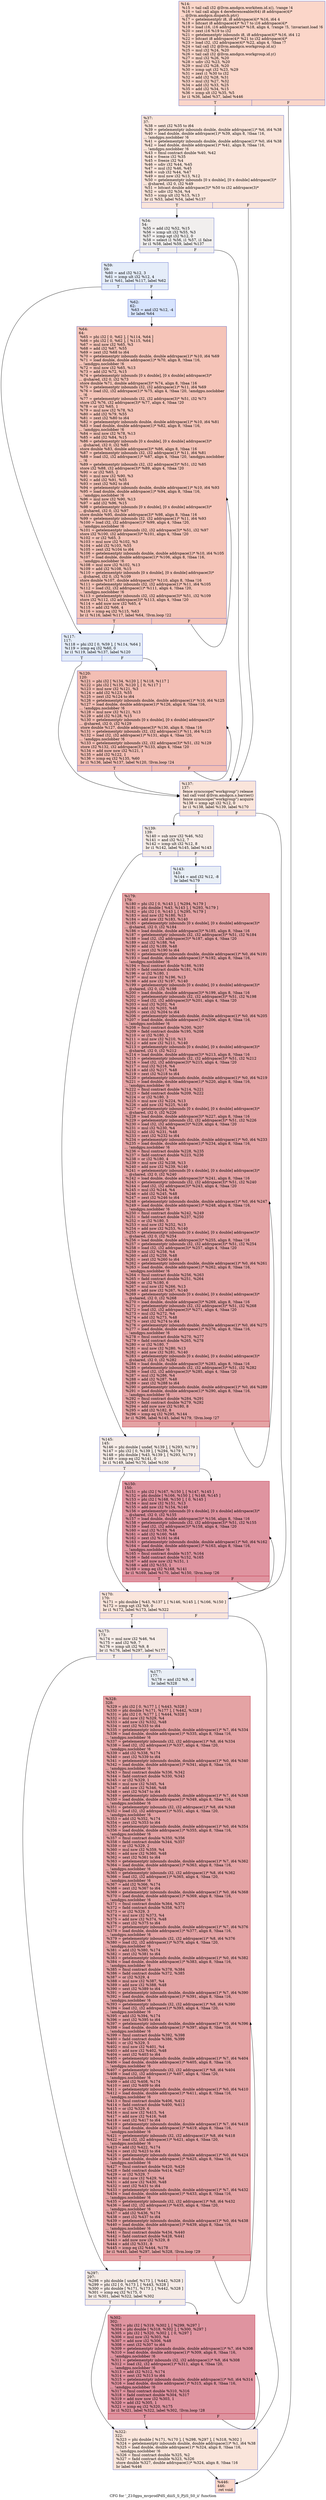 digraph "CFG for '_Z10gpu_mvprodPdS_diiiS_S_PjiS_S0_ii' function" {
	label="CFG for '_Z10gpu_mvprodPdS_diiiS_S_PjiS_S0_ii' function";

	Node0x6256550 [shape=record,color="#3d50c3ff", style=filled, fillcolor="#f6a38570",label="{%14:\l  %15 = tail call i32 @llvm.amdgcn.workitem.id.x(), !range !4\l  %16 = tail call align 4 dereferenceable(64) i8 addrspace(4)*\l... @llvm.amdgcn.dispatch.ptr()\l  %17 = getelementptr i8, i8 addrspace(4)* %16, i64 4\l  %18 = bitcast i8 addrspace(4)* %17 to i16 addrspace(4)*\l  %19 = load i16, i16 addrspace(4)* %18, align 4, !range !5, !invariant.load !6\l  %20 = zext i16 %19 to i32\l  %21 = getelementptr inbounds i8, i8 addrspace(4)* %16, i64 12\l  %22 = bitcast i8 addrspace(4)* %21 to i32 addrspace(4)*\l  %23 = load i32, i32 addrspace(4)* %22, align 4, !tbaa !7\l  %24 = tail call i32 @llvm.amdgcn.workgroup.id.x()\l  %25 = mul i32 %24, %20\l  %26 = tail call i32 @llvm.amdgcn.workgroup.id.y()\l  %27 = mul i32 %26, %20\l  %28 = udiv i32 %23, %20\l  %29 = mul i32 %28, %20\l  %30 = icmp ugt i32 %23, %29\l  %31 = zext i1 %30 to i32\l  %32 = add i32 %28, %31\l  %33 = mul i32 %27, %32\l  %34 = add i32 %33, %25\l  %35 = add i32 %34, %15\l  %36 = icmp slt i32 %35, %5\l  br i1 %36, label %37, label %446\l|{<s0>T|<s1>F}}"];
	Node0x6256550:s0 -> Node0x6257d00;
	Node0x6256550:s1 -> Node0x62596c0;
	Node0x6257d00 [shape=record,color="#3d50c3ff", style=filled, fillcolor="#f4c5ad70",label="{%37:\l37:                                               \l  %38 = sext i32 %35 to i64\l  %39 = getelementptr inbounds double, double addrspace(1)* %6, i64 %38\l  %40 = load double, double addrspace(1)* %39, align 8, !tbaa !16,\l... !amdgpu.noclobber !6\l  %41 = getelementptr inbounds double, double addrspace(1)* %0, i64 %38\l  %42 = load double, double addrspace(1)* %41, align 8, !tbaa !16,\l... !amdgpu.noclobber !6\l  %43 = fmul contract double %40, %42\l  %44 = freeze i32 %35\l  %45 = freeze i32 %4\l  %46 = sdiv i32 %44, %45\l  %47 = mul i32 %46, %45\l  %48 = sub i32 %44, %47\l  %49 = mul nsw i32 %13, %12\l  %50 = getelementptr inbounds [0 x double], [0 x double] addrspace(3)*\l... @shared, i32 0, i32 %49\l  %51 = bitcast double addrspace(3)* %50 to i32 addrspace(3)*\l  %52 = udiv i32 %34, %4\l  %53 = icmp ult i32 %15, %13\l  br i1 %53, label %54, label %137\l|{<s0>T|<s1>F}}"];
	Node0x6257d00:s0 -> Node0x625aea0;
	Node0x6257d00:s1 -> Node0x625af30;
	Node0x625aea0 [shape=record,color="#3d50c3ff", style=filled, fillcolor="#e0dbd870",label="{%54:\l54:                                               \l  %55 = add i32 %52, %15\l  %56 = icmp ult i32 %55, %3\l  %57 = icmp sgt i32 %12, 0\l  %58 = select i1 %56, i1 %57, i1 false\l  br i1 %58, label %59, label %137\l|{<s0>T|<s1>F}}"];
	Node0x625aea0:s0 -> Node0x625b300;
	Node0x625aea0:s1 -> Node0x625af30;
	Node0x625b300 [shape=record,color="#3d50c3ff", style=filled, fillcolor="#c5d6f270",label="{%59:\l59:                                               \l  %60 = and i32 %12, 3\l  %61 = icmp ult i32 %12, 4\l  br i1 %61, label %117, label %62\l|{<s0>T|<s1>F}}"];
	Node0x625b300:s0 -> Node0x625b580;
	Node0x625b300:s1 -> Node0x625b5d0;
	Node0x625b5d0 [shape=record,color="#3d50c3ff", style=filled, fillcolor="#a5c3fe70",label="{%62:\l62:                                               \l  %63 = and i32 %12, -4\l  br label %64\l}"];
	Node0x625b5d0 -> Node0x625b7d0;
	Node0x625b7d0 [shape=record,color="#3d50c3ff", style=filled, fillcolor="#e97a5f70",label="{%64:\l64:                                               \l  %65 = phi i32 [ 0, %62 ], [ %114, %64 ]\l  %66 = phi i32 [ 0, %62 ], [ %115, %64 ]\l  %67 = mul nsw i32 %65, %3\l  %68 = add i32 %67, %55\l  %69 = zext i32 %68 to i64\l  %70 = getelementptr inbounds double, double addrspace(1)* %10, i64 %69\l  %71 = load double, double addrspace(1)* %70, align 8, !tbaa !16,\l... !amdgpu.noclobber !6\l  %72 = mul nsw i32 %65, %13\l  %73 = add i32 %72, %15\l  %74 = getelementptr inbounds [0 x double], [0 x double] addrspace(3)*\l... @shared, i32 0, i32 %73\l  store double %71, double addrspace(3)* %74, align 8, !tbaa !16\l  %75 = getelementptr inbounds i32, i32 addrspace(1)* %11, i64 %69\l  %76 = load i32, i32 addrspace(1)* %75, align 4, !tbaa !20, !amdgpu.noclobber\l... !6\l  %77 = getelementptr inbounds i32, i32 addrspace(3)* %51, i32 %73\l  store i32 %76, i32 addrspace(3)* %77, align 4, !tbaa !20\l  %78 = or i32 %65, 1\l  %79 = mul nsw i32 %78, %3\l  %80 = add i32 %79, %55\l  %81 = zext i32 %80 to i64\l  %82 = getelementptr inbounds double, double addrspace(1)* %10, i64 %81\l  %83 = load double, double addrspace(1)* %82, align 8, !tbaa !16,\l... !amdgpu.noclobber !6\l  %84 = mul nsw i32 %78, %13\l  %85 = add i32 %84, %15\l  %86 = getelementptr inbounds [0 x double], [0 x double] addrspace(3)*\l... @shared, i32 0, i32 %85\l  store double %83, double addrspace(3)* %86, align 8, !tbaa !16\l  %87 = getelementptr inbounds i32, i32 addrspace(1)* %11, i64 %81\l  %88 = load i32, i32 addrspace(1)* %87, align 4, !tbaa !20, !amdgpu.noclobber\l... !6\l  %89 = getelementptr inbounds i32, i32 addrspace(3)* %51, i32 %85\l  store i32 %88, i32 addrspace(3)* %89, align 4, !tbaa !20\l  %90 = or i32 %65, 2\l  %91 = mul nsw i32 %90, %3\l  %92 = add i32 %91, %55\l  %93 = zext i32 %92 to i64\l  %94 = getelementptr inbounds double, double addrspace(1)* %10, i64 %93\l  %95 = load double, double addrspace(1)* %94, align 8, !tbaa !16,\l... !amdgpu.noclobber !6\l  %96 = mul nsw i32 %90, %13\l  %97 = add i32 %96, %15\l  %98 = getelementptr inbounds [0 x double], [0 x double] addrspace(3)*\l... @shared, i32 0, i32 %97\l  store double %95, double addrspace(3)* %98, align 8, !tbaa !16\l  %99 = getelementptr inbounds i32, i32 addrspace(1)* %11, i64 %93\l  %100 = load i32, i32 addrspace(1)* %99, align 4, !tbaa !20,\l... !amdgpu.noclobber !6\l  %101 = getelementptr inbounds i32, i32 addrspace(3)* %51, i32 %97\l  store i32 %100, i32 addrspace(3)* %101, align 4, !tbaa !20\l  %102 = or i32 %65, 3\l  %103 = mul nsw i32 %102, %3\l  %104 = add i32 %103, %55\l  %105 = zext i32 %104 to i64\l  %106 = getelementptr inbounds double, double addrspace(1)* %10, i64 %105\l  %107 = load double, double addrspace(1)* %106, align 8, !tbaa !16,\l... !amdgpu.noclobber !6\l  %108 = mul nsw i32 %102, %13\l  %109 = add i32 %108, %15\l  %110 = getelementptr inbounds [0 x double], [0 x double] addrspace(3)*\l... @shared, i32 0, i32 %109\l  store double %107, double addrspace(3)* %110, align 8, !tbaa !16\l  %111 = getelementptr inbounds i32, i32 addrspace(1)* %11, i64 %105\l  %112 = load i32, i32 addrspace(1)* %111, align 4, !tbaa !20,\l... !amdgpu.noclobber !6\l  %113 = getelementptr inbounds i32, i32 addrspace(3)* %51, i32 %109\l  store i32 %112, i32 addrspace(3)* %113, align 4, !tbaa !20\l  %114 = add nuw nsw i32 %65, 4\l  %115 = add i32 %66, 4\l  %116 = icmp eq i32 %115, %63\l  br i1 %116, label %117, label %64, !llvm.loop !22\l|{<s0>T|<s1>F}}"];
	Node0x625b7d0:s0 -> Node0x625b580;
	Node0x625b7d0:s1 -> Node0x625b7d0;
	Node0x625b580 [shape=record,color="#3d50c3ff", style=filled, fillcolor="#c5d6f270",label="{%117:\l117:                                              \l  %118 = phi i32 [ 0, %59 ], [ %114, %64 ]\l  %119 = icmp eq i32 %60, 0\l  br i1 %119, label %137, label %120\l|{<s0>T|<s1>F}}"];
	Node0x625b580:s0 -> Node0x625af30;
	Node0x625b580:s1 -> Node0x625e990;
	Node0x625e990 [shape=record,color="#3d50c3ff", style=filled, fillcolor="#e36c5570",label="{%120:\l120:                                              \l  %121 = phi i32 [ %134, %120 ], [ %118, %117 ]\l  %122 = phi i32 [ %135, %120 ], [ 0, %117 ]\l  %123 = mul nsw i32 %121, %3\l  %124 = add i32 %123, %55\l  %125 = zext i32 %124 to i64\l  %126 = getelementptr inbounds double, double addrspace(1)* %10, i64 %125\l  %127 = load double, double addrspace(1)* %126, align 8, !tbaa !16,\l... !amdgpu.noclobber !6\l  %128 = mul nsw i32 %121, %13\l  %129 = add i32 %128, %15\l  %130 = getelementptr inbounds [0 x double], [0 x double] addrspace(3)*\l... @shared, i32 0, i32 %129\l  store double %127, double addrspace(3)* %130, align 8, !tbaa !16\l  %131 = getelementptr inbounds i32, i32 addrspace(1)* %11, i64 %125\l  %132 = load i32, i32 addrspace(1)* %131, align 4, !tbaa !20,\l... !amdgpu.noclobber !6\l  %133 = getelementptr inbounds i32, i32 addrspace(3)* %51, i32 %129\l  store i32 %132, i32 addrspace(3)* %133, align 4, !tbaa !20\l  %134 = add nuw nsw i32 %121, 1\l  %135 = add i32 %122, 1\l  %136 = icmp eq i32 %135, %60\l  br i1 %136, label %137, label %120, !llvm.loop !24\l|{<s0>T|<s1>F}}"];
	Node0x625e990:s0 -> Node0x625af30;
	Node0x625e990:s1 -> Node0x625e990;
	Node0x625af30 [shape=record,color="#3d50c3ff", style=filled, fillcolor="#f4c5ad70",label="{%137:\l137:                                              \l  fence syncscope(\"workgroup\") release\l  tail call void @llvm.amdgcn.s.barrier()\l  fence syncscope(\"workgroup\") acquire\l  %138 = icmp sgt i32 %12, 0\l  br i1 %138, label %139, label %170\l|{<s0>T|<s1>F}}"];
	Node0x625af30:s0 -> Node0x625fe60;
	Node0x625af30:s1 -> Node0x625feb0;
	Node0x625fe60 [shape=record,color="#3d50c3ff", style=filled, fillcolor="#ead5c970",label="{%139:\l139:                                              \l  %140 = sub nsw i32 %46, %52\l  %141 = and i32 %12, 7\l  %142 = icmp ult i32 %12, 8\l  br i1 %142, label %145, label %143\l|{<s0>T|<s1>F}}"];
	Node0x625fe60:s0 -> Node0x62601d0;
	Node0x625fe60:s1 -> Node0x6260220;
	Node0x6260220 [shape=record,color="#3d50c3ff", style=filled, fillcolor="#cedaeb70",label="{%143:\l143:                                              \l  %144 = and i32 %12, -8\l  br label %179\l}"];
	Node0x6260220 -> Node0x6260420;
	Node0x62601d0 [shape=record,color="#3d50c3ff", style=filled, fillcolor="#ead5c970",label="{%145:\l145:                                              \l  %146 = phi double [ undef, %139 ], [ %293, %179 ]\l  %147 = phi i32 [ 0, %139 ], [ %294, %179 ]\l  %148 = phi double [ %43, %139 ], [ %293, %179 ]\l  %149 = icmp eq i32 %141, 0\l  br i1 %149, label %170, label %150\l|{<s0>T|<s1>F}}"];
	Node0x62601d0:s0 -> Node0x625feb0;
	Node0x62601d0:s1 -> Node0x6260c40;
	Node0x6260c40 [shape=record,color="#b70d28ff", style=filled, fillcolor="#b70d2870",label="{%150:\l150:                                              \l  %151 = phi i32 [ %167, %150 ], [ %147, %145 ]\l  %152 = phi double [ %166, %150 ], [ %148, %145 ]\l  %153 = phi i32 [ %168, %150 ], [ 0, %145 ]\l  %154 = mul nsw i32 %151, %13\l  %155 = add nsw i32 %154, %140\l  %156 = getelementptr inbounds [0 x double], [0 x double] addrspace(3)*\l... @shared, i32 0, i32 %155\l  %157 = load double, double addrspace(3)* %156, align 8, !tbaa !16\l  %158 = getelementptr inbounds i32, i32 addrspace(3)* %51, i32 %155\l  %159 = load i32, i32 addrspace(3)* %158, align 4, !tbaa !20\l  %160 = mul i32 %159, %4\l  %161 = add i32 %160, %48\l  %162 = zext i32 %161 to i64\l  %163 = getelementptr inbounds double, double addrspace(1)* %0, i64 %162\l  %164 = load double, double addrspace(1)* %163, align 8, !tbaa !16,\l... !amdgpu.noclobber !6\l  %165 = fmul contract double %157, %164\l  %166 = fadd contract double %152, %165\l  %167 = add nuw nsw i32 %151, 1\l  %168 = add i32 %153, 1\l  %169 = icmp eq i32 %168, %141\l  br i1 %169, label %170, label %150, !llvm.loop !26\l|{<s0>T|<s1>F}}"];
	Node0x6260c40:s0 -> Node0x625feb0;
	Node0x6260c40:s1 -> Node0x6260c40;
	Node0x625feb0 [shape=record,color="#3d50c3ff", style=filled, fillcolor="#f4c5ad70",label="{%170:\l170:                                              \l  %171 = phi double [ %43, %137 ], [ %146, %145 ], [ %166, %150 ]\l  %172 = icmp sgt i32 %9, 0\l  br i1 %172, label %173, label %322\l|{<s0>T|<s1>F}}"];
	Node0x625feb0:s0 -> Node0x6261cb0;
	Node0x625feb0:s1 -> Node0x6261d00;
	Node0x6261cb0 [shape=record,color="#3d50c3ff", style=filled, fillcolor="#ead5c970",label="{%173:\l173:                                              \l  %174 = mul nsw i32 %46, %4\l  %175 = and i32 %9, 7\l  %176 = icmp ult i32 %9, 8\l  br i1 %176, label %297, label %177\l|{<s0>T|<s1>F}}"];
	Node0x6261cb0:s0 -> Node0x6261ff0;
	Node0x6261cb0:s1 -> Node0x6262040;
	Node0x6262040 [shape=record,color="#3d50c3ff", style=filled, fillcolor="#cedaeb70",label="{%177:\l177:                                              \l  %178 = and i32 %9, -8\l  br label %328\l}"];
	Node0x6262040 -> Node0x6262210;
	Node0x6260420 [shape=record,color="#b70d28ff", style=filled, fillcolor="#c32e3170",label="{%179:\l179:                                              \l  %180 = phi i32 [ 0, %143 ], [ %294, %179 ]\l  %181 = phi double [ %43, %143 ], [ %293, %179 ]\l  %182 = phi i32 [ 0, %143 ], [ %295, %179 ]\l  %183 = mul nsw i32 %180, %13\l  %184 = add nsw i32 %183, %140\l  %185 = getelementptr inbounds [0 x double], [0 x double] addrspace(3)*\l... @shared, i32 0, i32 %184\l  %186 = load double, double addrspace(3)* %185, align 8, !tbaa !16\l  %187 = getelementptr inbounds i32, i32 addrspace(3)* %51, i32 %184\l  %188 = load i32, i32 addrspace(3)* %187, align 4, !tbaa !20\l  %189 = mul i32 %188, %4\l  %190 = add i32 %189, %48\l  %191 = zext i32 %190 to i64\l  %192 = getelementptr inbounds double, double addrspace(1)* %0, i64 %191\l  %193 = load double, double addrspace(1)* %192, align 8, !tbaa !16,\l... !amdgpu.noclobber !6\l  %194 = fmul contract double %186, %193\l  %195 = fadd contract double %181, %194\l  %196 = or i32 %180, 1\l  %197 = mul nsw i32 %196, %13\l  %198 = add nsw i32 %197, %140\l  %199 = getelementptr inbounds [0 x double], [0 x double] addrspace(3)*\l... @shared, i32 0, i32 %198\l  %200 = load double, double addrspace(3)* %199, align 8, !tbaa !16\l  %201 = getelementptr inbounds i32, i32 addrspace(3)* %51, i32 %198\l  %202 = load i32, i32 addrspace(3)* %201, align 4, !tbaa !20\l  %203 = mul i32 %202, %4\l  %204 = add i32 %203, %48\l  %205 = zext i32 %204 to i64\l  %206 = getelementptr inbounds double, double addrspace(1)* %0, i64 %205\l  %207 = load double, double addrspace(1)* %206, align 8, !tbaa !16,\l... !amdgpu.noclobber !6\l  %208 = fmul contract double %200, %207\l  %209 = fadd contract double %195, %208\l  %210 = or i32 %180, 2\l  %211 = mul nsw i32 %210, %13\l  %212 = add nsw i32 %211, %140\l  %213 = getelementptr inbounds [0 x double], [0 x double] addrspace(3)*\l... @shared, i32 0, i32 %212\l  %214 = load double, double addrspace(3)* %213, align 8, !tbaa !16\l  %215 = getelementptr inbounds i32, i32 addrspace(3)* %51, i32 %212\l  %216 = load i32, i32 addrspace(3)* %215, align 4, !tbaa !20\l  %217 = mul i32 %216, %4\l  %218 = add i32 %217, %48\l  %219 = zext i32 %218 to i64\l  %220 = getelementptr inbounds double, double addrspace(1)* %0, i64 %219\l  %221 = load double, double addrspace(1)* %220, align 8, !tbaa !16,\l... !amdgpu.noclobber !6\l  %222 = fmul contract double %214, %221\l  %223 = fadd contract double %209, %222\l  %224 = or i32 %180, 3\l  %225 = mul nsw i32 %224, %13\l  %226 = add nsw i32 %225, %140\l  %227 = getelementptr inbounds [0 x double], [0 x double] addrspace(3)*\l... @shared, i32 0, i32 %226\l  %228 = load double, double addrspace(3)* %227, align 8, !tbaa !16\l  %229 = getelementptr inbounds i32, i32 addrspace(3)* %51, i32 %226\l  %230 = load i32, i32 addrspace(3)* %229, align 4, !tbaa !20\l  %231 = mul i32 %230, %4\l  %232 = add i32 %231, %48\l  %233 = zext i32 %232 to i64\l  %234 = getelementptr inbounds double, double addrspace(1)* %0, i64 %233\l  %235 = load double, double addrspace(1)* %234, align 8, !tbaa !16,\l... !amdgpu.noclobber !6\l  %236 = fmul contract double %228, %235\l  %237 = fadd contract double %223, %236\l  %238 = or i32 %180, 4\l  %239 = mul nsw i32 %238, %13\l  %240 = add nsw i32 %239, %140\l  %241 = getelementptr inbounds [0 x double], [0 x double] addrspace(3)*\l... @shared, i32 0, i32 %240\l  %242 = load double, double addrspace(3)* %241, align 8, !tbaa !16\l  %243 = getelementptr inbounds i32, i32 addrspace(3)* %51, i32 %240\l  %244 = load i32, i32 addrspace(3)* %243, align 4, !tbaa !20\l  %245 = mul i32 %244, %4\l  %246 = add i32 %245, %48\l  %247 = zext i32 %246 to i64\l  %248 = getelementptr inbounds double, double addrspace(1)* %0, i64 %247\l  %249 = load double, double addrspace(1)* %248, align 8, !tbaa !16,\l... !amdgpu.noclobber !6\l  %250 = fmul contract double %242, %249\l  %251 = fadd contract double %237, %250\l  %252 = or i32 %180, 5\l  %253 = mul nsw i32 %252, %13\l  %254 = add nsw i32 %253, %140\l  %255 = getelementptr inbounds [0 x double], [0 x double] addrspace(3)*\l... @shared, i32 0, i32 %254\l  %256 = load double, double addrspace(3)* %255, align 8, !tbaa !16\l  %257 = getelementptr inbounds i32, i32 addrspace(3)* %51, i32 %254\l  %258 = load i32, i32 addrspace(3)* %257, align 4, !tbaa !20\l  %259 = mul i32 %258, %4\l  %260 = add i32 %259, %48\l  %261 = zext i32 %260 to i64\l  %262 = getelementptr inbounds double, double addrspace(1)* %0, i64 %261\l  %263 = load double, double addrspace(1)* %262, align 8, !tbaa !16,\l... !amdgpu.noclobber !6\l  %264 = fmul contract double %256, %263\l  %265 = fadd contract double %251, %264\l  %266 = or i32 %180, 6\l  %267 = mul nsw i32 %266, %13\l  %268 = add nsw i32 %267, %140\l  %269 = getelementptr inbounds [0 x double], [0 x double] addrspace(3)*\l... @shared, i32 0, i32 %268\l  %270 = load double, double addrspace(3)* %269, align 8, !tbaa !16\l  %271 = getelementptr inbounds i32, i32 addrspace(3)* %51, i32 %268\l  %272 = load i32, i32 addrspace(3)* %271, align 4, !tbaa !20\l  %273 = mul i32 %272, %4\l  %274 = add i32 %273, %48\l  %275 = zext i32 %274 to i64\l  %276 = getelementptr inbounds double, double addrspace(1)* %0, i64 %275\l  %277 = load double, double addrspace(1)* %276, align 8, !tbaa !16,\l... !amdgpu.noclobber !6\l  %278 = fmul contract double %270, %277\l  %279 = fadd contract double %265, %278\l  %280 = or i32 %180, 7\l  %281 = mul nsw i32 %280, %13\l  %282 = add nsw i32 %281, %140\l  %283 = getelementptr inbounds [0 x double], [0 x double] addrspace(3)*\l... @shared, i32 0, i32 %282\l  %284 = load double, double addrspace(3)* %283, align 8, !tbaa !16\l  %285 = getelementptr inbounds i32, i32 addrspace(3)* %51, i32 %282\l  %286 = load i32, i32 addrspace(3)* %285, align 4, !tbaa !20\l  %287 = mul i32 %286, %4\l  %288 = add i32 %287, %48\l  %289 = zext i32 %288 to i64\l  %290 = getelementptr inbounds double, double addrspace(1)* %0, i64 %289\l  %291 = load double, double addrspace(1)* %290, align 8, !tbaa !16,\l... !amdgpu.noclobber !6\l  %292 = fmul contract double %284, %291\l  %293 = fadd contract double %279, %292\l  %294 = add nuw nsw i32 %180, 8\l  %295 = add i32 %182, 8\l  %296 = icmp eq i32 %295, %144\l  br i1 %296, label %145, label %179, !llvm.loop !27\l|{<s0>T|<s1>F}}"];
	Node0x6260420:s0 -> Node0x62601d0;
	Node0x6260420:s1 -> Node0x6260420;
	Node0x6261ff0 [shape=record,color="#3d50c3ff", style=filled, fillcolor="#ead5c970",label="{%297:\l297:                                              \l  %298 = phi double [ undef, %173 ], [ %442, %328 ]\l  %299 = phi i32 [ 0, %173 ], [ %443, %328 ]\l  %300 = phi double [ %171, %173 ], [ %442, %328 ]\l  %301 = icmp eq i32 %175, 0\l  br i1 %301, label %322, label %302\l|{<s0>T|<s1>F}}"];
	Node0x6261ff0:s0 -> Node0x6261d00;
	Node0x6261ff0:s1 -> Node0x6267b80;
	Node0x6267b80 [shape=record,color="#b70d28ff", style=filled, fillcolor="#b70d2870",label="{%302:\l302:                                              \l  %303 = phi i32 [ %319, %302 ], [ %299, %297 ]\l  %304 = phi double [ %318, %302 ], [ %300, %297 ]\l  %305 = phi i32 [ %320, %302 ], [ 0, %297 ]\l  %306 = mul nsw i32 %303, %4\l  %307 = add nsw i32 %306, %48\l  %308 = sext i32 %307 to i64\l  %309 = getelementptr inbounds double, double addrspace(1)* %7, i64 %308\l  %310 = load double, double addrspace(1)* %309, align 8, !tbaa !16,\l... !amdgpu.noclobber !6\l  %311 = getelementptr inbounds i32, i32 addrspace(1)* %8, i64 %308\l  %312 = load i32, i32 addrspace(1)* %311, align 4, !tbaa !20,\l... !amdgpu.noclobber !6\l  %313 = add i32 %312, %174\l  %314 = zext i32 %313 to i64\l  %315 = getelementptr inbounds double, double addrspace(1)* %0, i64 %314\l  %316 = load double, double addrspace(1)* %315, align 8, !tbaa !16,\l... !amdgpu.noclobber !6\l  %317 = fmul contract double %310, %316\l  %318 = fadd contract double %304, %317\l  %319 = add nuw nsw i32 %303, 1\l  %320 = add i32 %305, 1\l  %321 = icmp eq i32 %320, %175\l  br i1 %321, label %322, label %302, !llvm.loop !28\l|{<s0>T|<s1>F}}"];
	Node0x6267b80:s0 -> Node0x6261d00;
	Node0x6267b80:s1 -> Node0x6267b80;
	Node0x6261d00 [shape=record,color="#3d50c3ff", style=filled, fillcolor="#f4c5ad70",label="{%322:\l322:                                              \l  %323 = phi double [ %171, %170 ], [ %298, %297 ], [ %318, %302 ]\l  %324 = getelementptr inbounds double, double addrspace(1)* %1, i64 %38\l  %325 = load double, double addrspace(1)* %324, align 8, !tbaa !16,\l... !amdgpu.noclobber !6\l  %326 = fmul contract double %325, %2\l  %327 = fadd contract double %323, %326\l  store double %327, double addrspace(1)* %324, align 8, !tbaa !16\l  br label %446\l}"];
	Node0x6261d00 -> Node0x62596c0;
	Node0x6262210 [shape=record,color="#b70d28ff", style=filled, fillcolor="#c32e3170",label="{%328:\l328:                                              \l  %329 = phi i32 [ 0, %177 ], [ %443, %328 ]\l  %330 = phi double [ %171, %177 ], [ %442, %328 ]\l  %331 = phi i32 [ 0, %177 ], [ %444, %328 ]\l  %332 = mul nsw i32 %329, %4\l  %333 = add nsw i32 %332, %48\l  %334 = sext i32 %333 to i64\l  %335 = getelementptr inbounds double, double addrspace(1)* %7, i64 %334\l  %336 = load double, double addrspace(1)* %335, align 8, !tbaa !16,\l... !amdgpu.noclobber !6\l  %337 = getelementptr inbounds i32, i32 addrspace(1)* %8, i64 %334\l  %338 = load i32, i32 addrspace(1)* %337, align 4, !tbaa !20,\l... !amdgpu.noclobber !6\l  %339 = add i32 %338, %174\l  %340 = zext i32 %339 to i64\l  %341 = getelementptr inbounds double, double addrspace(1)* %0, i64 %340\l  %342 = load double, double addrspace(1)* %341, align 8, !tbaa !16,\l... !amdgpu.noclobber !6\l  %343 = fmul contract double %336, %342\l  %344 = fadd contract double %330, %343\l  %345 = or i32 %329, 1\l  %346 = mul nsw i32 %345, %4\l  %347 = add nsw i32 %346, %48\l  %348 = sext i32 %347 to i64\l  %349 = getelementptr inbounds double, double addrspace(1)* %7, i64 %348\l  %350 = load double, double addrspace(1)* %349, align 8, !tbaa !16,\l... !amdgpu.noclobber !6\l  %351 = getelementptr inbounds i32, i32 addrspace(1)* %8, i64 %348\l  %352 = load i32, i32 addrspace(1)* %351, align 4, !tbaa !20,\l... !amdgpu.noclobber !6\l  %353 = add i32 %352, %174\l  %354 = zext i32 %353 to i64\l  %355 = getelementptr inbounds double, double addrspace(1)* %0, i64 %354\l  %356 = load double, double addrspace(1)* %355, align 8, !tbaa !16,\l... !amdgpu.noclobber !6\l  %357 = fmul contract double %350, %356\l  %358 = fadd contract double %344, %357\l  %359 = or i32 %329, 2\l  %360 = mul nsw i32 %359, %4\l  %361 = add nsw i32 %360, %48\l  %362 = sext i32 %361 to i64\l  %363 = getelementptr inbounds double, double addrspace(1)* %7, i64 %362\l  %364 = load double, double addrspace(1)* %363, align 8, !tbaa !16,\l... !amdgpu.noclobber !6\l  %365 = getelementptr inbounds i32, i32 addrspace(1)* %8, i64 %362\l  %366 = load i32, i32 addrspace(1)* %365, align 4, !tbaa !20,\l... !amdgpu.noclobber !6\l  %367 = add i32 %366, %174\l  %368 = zext i32 %367 to i64\l  %369 = getelementptr inbounds double, double addrspace(1)* %0, i64 %368\l  %370 = load double, double addrspace(1)* %369, align 8, !tbaa !16,\l... !amdgpu.noclobber !6\l  %371 = fmul contract double %364, %370\l  %372 = fadd contract double %358, %371\l  %373 = or i32 %329, 3\l  %374 = mul nsw i32 %373, %4\l  %375 = add nsw i32 %374, %48\l  %376 = sext i32 %375 to i64\l  %377 = getelementptr inbounds double, double addrspace(1)* %7, i64 %376\l  %378 = load double, double addrspace(1)* %377, align 8, !tbaa !16,\l... !amdgpu.noclobber !6\l  %379 = getelementptr inbounds i32, i32 addrspace(1)* %8, i64 %376\l  %380 = load i32, i32 addrspace(1)* %379, align 4, !tbaa !20,\l... !amdgpu.noclobber !6\l  %381 = add i32 %380, %174\l  %382 = zext i32 %381 to i64\l  %383 = getelementptr inbounds double, double addrspace(1)* %0, i64 %382\l  %384 = load double, double addrspace(1)* %383, align 8, !tbaa !16,\l... !amdgpu.noclobber !6\l  %385 = fmul contract double %378, %384\l  %386 = fadd contract double %372, %385\l  %387 = or i32 %329, 4\l  %388 = mul nsw i32 %387, %4\l  %389 = add nsw i32 %388, %48\l  %390 = sext i32 %389 to i64\l  %391 = getelementptr inbounds double, double addrspace(1)* %7, i64 %390\l  %392 = load double, double addrspace(1)* %391, align 8, !tbaa !16,\l... !amdgpu.noclobber !6\l  %393 = getelementptr inbounds i32, i32 addrspace(1)* %8, i64 %390\l  %394 = load i32, i32 addrspace(1)* %393, align 4, !tbaa !20,\l... !amdgpu.noclobber !6\l  %395 = add i32 %394, %174\l  %396 = zext i32 %395 to i64\l  %397 = getelementptr inbounds double, double addrspace(1)* %0, i64 %396\l  %398 = load double, double addrspace(1)* %397, align 8, !tbaa !16,\l... !amdgpu.noclobber !6\l  %399 = fmul contract double %392, %398\l  %400 = fadd contract double %386, %399\l  %401 = or i32 %329, 5\l  %402 = mul nsw i32 %401, %4\l  %403 = add nsw i32 %402, %48\l  %404 = sext i32 %403 to i64\l  %405 = getelementptr inbounds double, double addrspace(1)* %7, i64 %404\l  %406 = load double, double addrspace(1)* %405, align 8, !tbaa !16,\l... !amdgpu.noclobber !6\l  %407 = getelementptr inbounds i32, i32 addrspace(1)* %8, i64 %404\l  %408 = load i32, i32 addrspace(1)* %407, align 4, !tbaa !20,\l... !amdgpu.noclobber !6\l  %409 = add i32 %408, %174\l  %410 = zext i32 %409 to i64\l  %411 = getelementptr inbounds double, double addrspace(1)* %0, i64 %410\l  %412 = load double, double addrspace(1)* %411, align 8, !tbaa !16,\l... !amdgpu.noclobber !6\l  %413 = fmul contract double %406, %412\l  %414 = fadd contract double %400, %413\l  %415 = or i32 %329, 6\l  %416 = mul nsw i32 %415, %4\l  %417 = add nsw i32 %416, %48\l  %418 = sext i32 %417 to i64\l  %419 = getelementptr inbounds double, double addrspace(1)* %7, i64 %418\l  %420 = load double, double addrspace(1)* %419, align 8, !tbaa !16,\l... !amdgpu.noclobber !6\l  %421 = getelementptr inbounds i32, i32 addrspace(1)* %8, i64 %418\l  %422 = load i32, i32 addrspace(1)* %421, align 4, !tbaa !20,\l... !amdgpu.noclobber !6\l  %423 = add i32 %422, %174\l  %424 = zext i32 %423 to i64\l  %425 = getelementptr inbounds double, double addrspace(1)* %0, i64 %424\l  %426 = load double, double addrspace(1)* %425, align 8, !tbaa !16,\l... !amdgpu.noclobber !6\l  %427 = fmul contract double %420, %426\l  %428 = fadd contract double %414, %427\l  %429 = or i32 %329, 7\l  %430 = mul nsw i32 %429, %4\l  %431 = add nsw i32 %430, %48\l  %432 = sext i32 %431 to i64\l  %433 = getelementptr inbounds double, double addrspace(1)* %7, i64 %432\l  %434 = load double, double addrspace(1)* %433, align 8, !tbaa !16,\l... !amdgpu.noclobber !6\l  %435 = getelementptr inbounds i32, i32 addrspace(1)* %8, i64 %432\l  %436 = load i32, i32 addrspace(1)* %435, align 4, !tbaa !20,\l... !amdgpu.noclobber !6\l  %437 = add i32 %436, %174\l  %438 = zext i32 %437 to i64\l  %439 = getelementptr inbounds double, double addrspace(1)* %0, i64 %438\l  %440 = load double, double addrspace(1)* %439, align 8, !tbaa !16,\l... !amdgpu.noclobber !6\l  %441 = fmul contract double %434, %440\l  %442 = fadd contract double %428, %441\l  %443 = add nuw nsw i32 %329, 8\l  %444 = add i32 %331, 8\l  %445 = icmp eq i32 %444, %178\l  br i1 %445, label %297, label %328, !llvm.loop !29\l|{<s0>T|<s1>F}}"];
	Node0x6262210:s0 -> Node0x6261ff0;
	Node0x6262210:s1 -> Node0x6262210;
	Node0x62596c0 [shape=record,color="#3d50c3ff", style=filled, fillcolor="#f6a38570",label="{%446:\l446:                                              \l  ret void\l}"];
}
